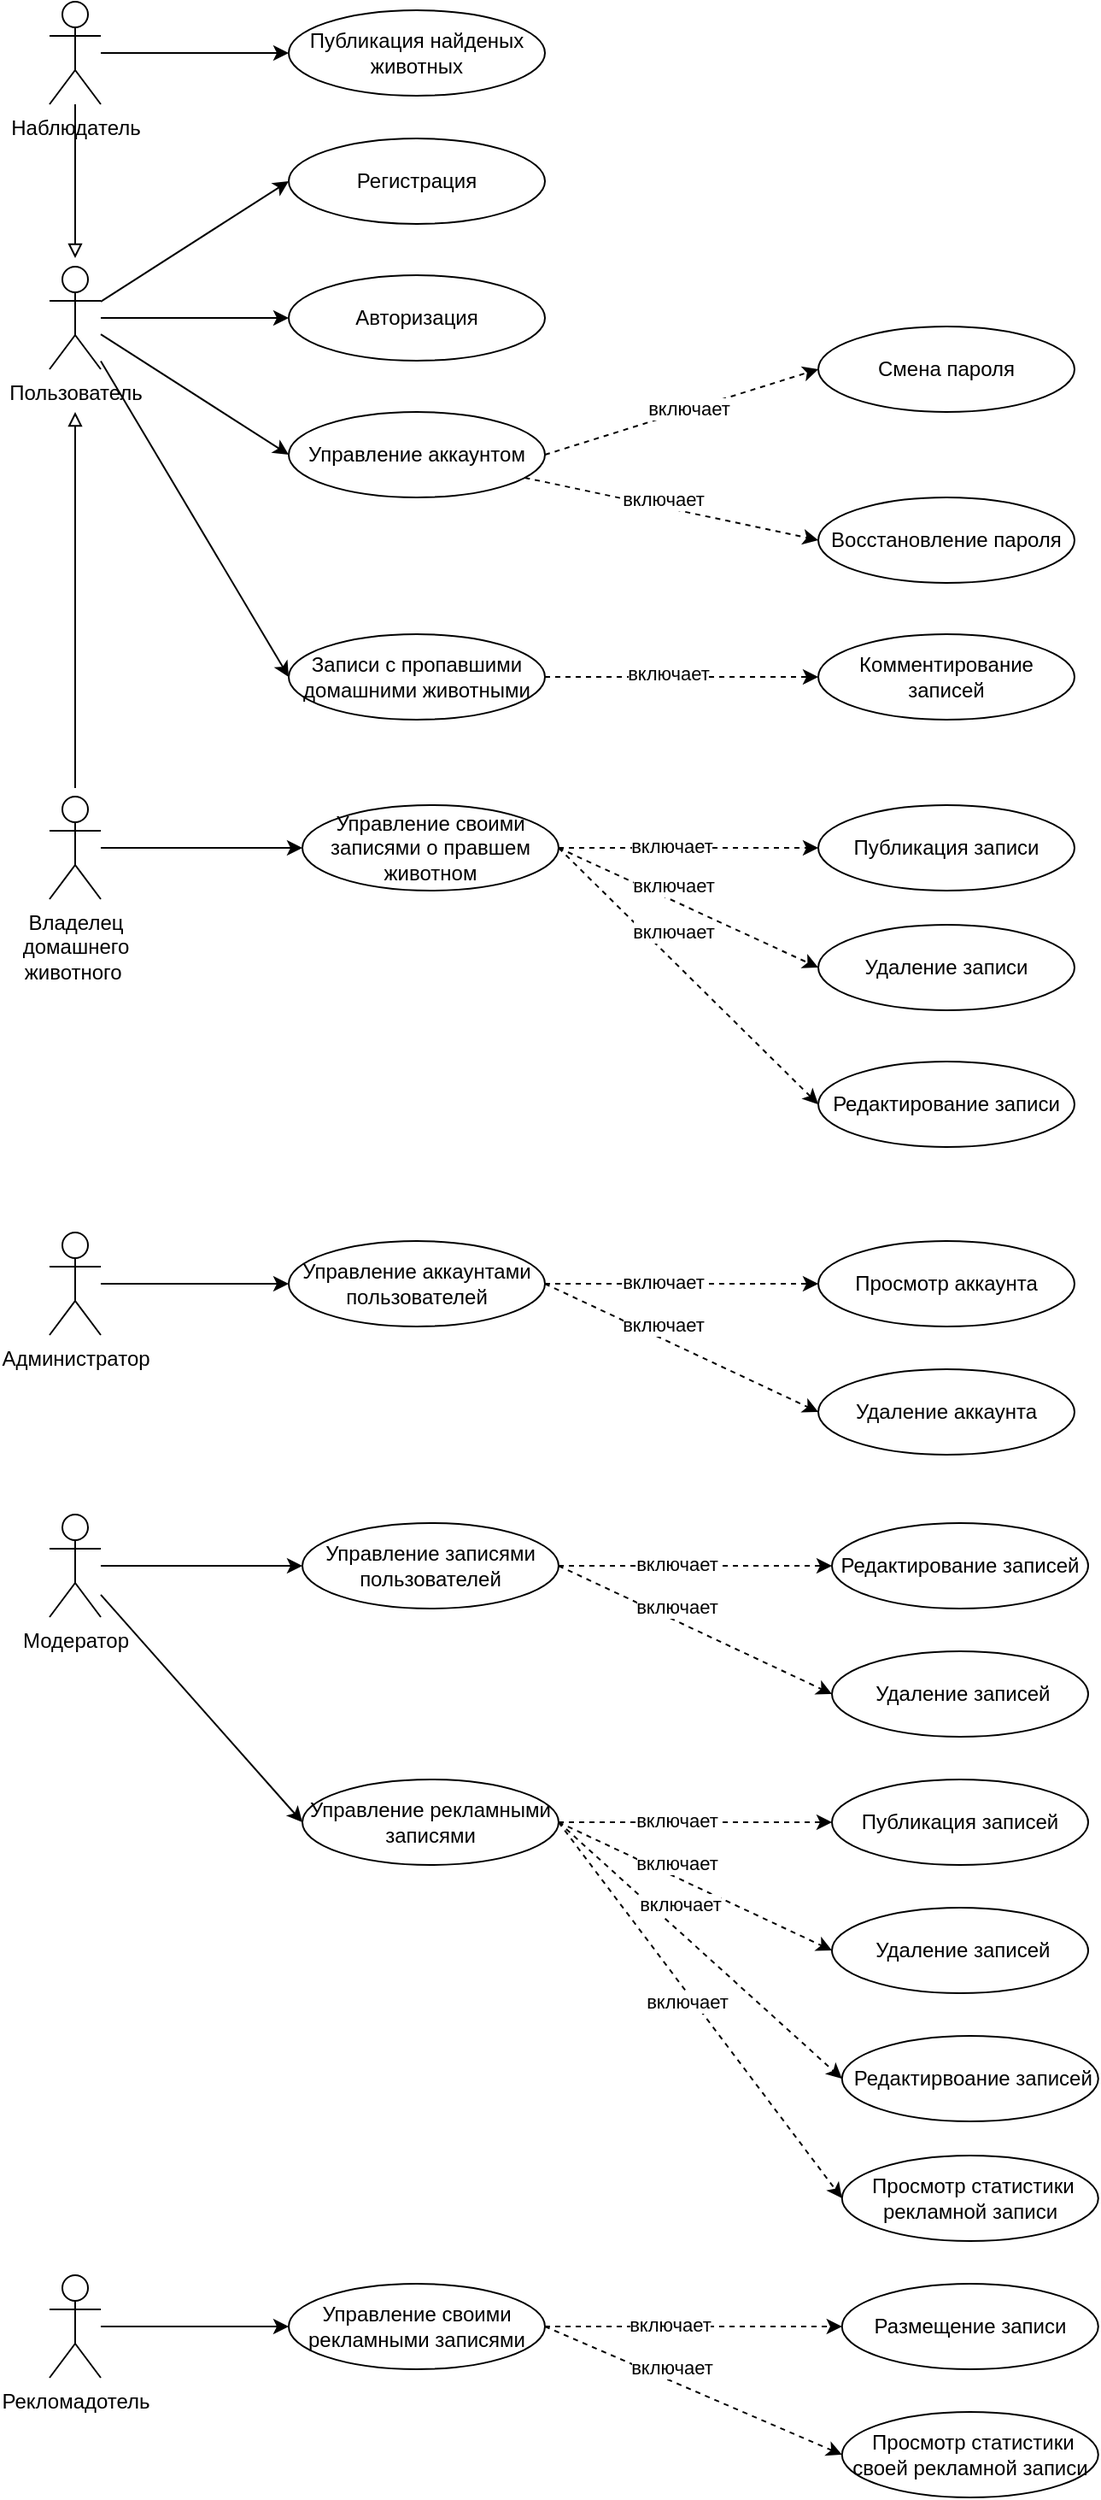<mxfile version="21.7.5" type="device">
  <diagram name="Страница — 1" id="g-rdGVcLVPXYEfXNsPD2">
    <mxGraphModel dx="955" dy="565" grid="1" gridSize="10" guides="1" tooltips="1" connect="1" arrows="1" fold="1" page="1" pageScale="1" pageWidth="827" pageHeight="1169" math="0" shadow="0">
      <root>
        <mxCell id="0" />
        <mxCell id="1" parent="0" />
        <mxCell id="BrDhmX7CSqBO9YSk4uF9-1" value="Регистрация" style="ellipse;whiteSpace=wrap;html=1;" vertex="1" parent="1">
          <mxGeometry x="180" y="80" width="150" height="50" as="geometry" />
        </mxCell>
        <mxCell id="BrDhmX7CSqBO9YSk4uF9-2" value="Авторизация" style="ellipse;whiteSpace=wrap;html=1;" vertex="1" parent="1">
          <mxGeometry x="180" y="160" width="150" height="50" as="geometry" />
        </mxCell>
        <mxCell id="BrDhmX7CSqBO9YSk4uF9-3" value="Восстановление пароля" style="ellipse;whiteSpace=wrap;html=1;" vertex="1" parent="1">
          <mxGeometry x="490" y="290" width="150" height="50" as="geometry" />
        </mxCell>
        <mxCell id="BrDhmX7CSqBO9YSk4uF9-6" value="Комментирование записей" style="ellipse;whiteSpace=wrap;html=1;" vertex="1" parent="1">
          <mxGeometry x="490" y="370" width="150" height="50" as="geometry" />
        </mxCell>
        <mxCell id="BrDhmX7CSqBO9YSk4uF9-8" style="rounded=0;orthogonalLoop=1;jettySize=auto;html=1;entryX=0;entryY=0.5;entryDx=0;entryDy=0;dashed=1;" edge="1" parent="1" source="BrDhmX7CSqBO9YSk4uF9-7" target="BrDhmX7CSqBO9YSk4uF9-3">
          <mxGeometry relative="1" as="geometry" />
        </mxCell>
        <mxCell id="BrDhmX7CSqBO9YSk4uF9-9" value="включает" style="edgeLabel;html=1;align=center;verticalAlign=middle;resizable=0;points=[];" vertex="1" connectable="0" parent="BrDhmX7CSqBO9YSk4uF9-8">
          <mxGeometry x="-0.402" y="3" relative="1" as="geometry">
            <mxPoint x="29" y="4" as="offset" />
          </mxGeometry>
        </mxCell>
        <mxCell id="BrDhmX7CSqBO9YSk4uF9-7" value="Управление аккаунтом" style="ellipse;whiteSpace=wrap;html=1;" vertex="1" parent="1">
          <mxGeometry x="180" y="240" width="150" height="50" as="geometry" />
        </mxCell>
        <mxCell id="BrDhmX7CSqBO9YSk4uF9-11" style="rounded=0;orthogonalLoop=1;jettySize=auto;html=1;entryX=0;entryY=0.5;entryDx=0;entryDy=0;dashed=1;exitX=1;exitY=0.5;exitDx=0;exitDy=0;" edge="1" target="BrDhmX7CSqBO9YSk4uF9-13" parent="1" source="BrDhmX7CSqBO9YSk4uF9-7">
          <mxGeometry relative="1" as="geometry">
            <mxPoint x="330" y="185" as="sourcePoint" />
          </mxGeometry>
        </mxCell>
        <mxCell id="BrDhmX7CSqBO9YSk4uF9-12" value="включает" style="edgeLabel;html=1;align=center;verticalAlign=middle;resizable=0;points=[];" vertex="1" connectable="0" parent="BrDhmX7CSqBO9YSk4uF9-11">
          <mxGeometry x="-0.402" y="3" relative="1" as="geometry">
            <mxPoint x="37" y="-9" as="offset" />
          </mxGeometry>
        </mxCell>
        <mxCell id="BrDhmX7CSqBO9YSk4uF9-13" value="Смена пароля" style="ellipse;whiteSpace=wrap;html=1;" vertex="1" parent="1">
          <mxGeometry x="490" y="190" width="150" height="50" as="geometry" />
        </mxCell>
        <mxCell id="BrDhmX7CSqBO9YSk4uF9-15" style="rounded=0;orthogonalLoop=1;jettySize=auto;html=1;entryX=0;entryY=0.5;entryDx=0;entryDy=0;" edge="1" parent="1" source="BrDhmX7CSqBO9YSk4uF9-14" target="BrDhmX7CSqBO9YSk4uF9-1">
          <mxGeometry relative="1" as="geometry" />
        </mxCell>
        <mxCell id="BrDhmX7CSqBO9YSk4uF9-16" style="rounded=0;orthogonalLoop=1;jettySize=auto;html=1;entryX=0;entryY=0.5;entryDx=0;entryDy=0;" edge="1" parent="1" source="BrDhmX7CSqBO9YSk4uF9-14" target="BrDhmX7CSqBO9YSk4uF9-2">
          <mxGeometry relative="1" as="geometry" />
        </mxCell>
        <mxCell id="BrDhmX7CSqBO9YSk4uF9-17" style="rounded=0;orthogonalLoop=1;jettySize=auto;html=1;entryX=0;entryY=0.5;entryDx=0;entryDy=0;" edge="1" parent="1" source="BrDhmX7CSqBO9YSk4uF9-14" target="BrDhmX7CSqBO9YSk4uF9-7">
          <mxGeometry relative="1" as="geometry" />
        </mxCell>
        <mxCell id="BrDhmX7CSqBO9YSk4uF9-30" style="rounded=0;orthogonalLoop=1;jettySize=auto;html=1;entryX=0;entryY=0.5;entryDx=0;entryDy=0;" edge="1" parent="1" source="BrDhmX7CSqBO9YSk4uF9-25" target="BrDhmX7CSqBO9YSk4uF9-29">
          <mxGeometry relative="1" as="geometry" />
        </mxCell>
        <mxCell id="BrDhmX7CSqBO9YSk4uF9-44" style="rounded=0;orthogonalLoop=1;jettySize=auto;html=1;entryX=0;entryY=0.5;entryDx=0;entryDy=0;" edge="1" parent="1" source="BrDhmX7CSqBO9YSk4uF9-14" target="BrDhmX7CSqBO9YSk4uF9-43">
          <mxGeometry relative="1" as="geometry" />
        </mxCell>
        <mxCell id="BrDhmX7CSqBO9YSk4uF9-14" value="Пользователь" style="shape=umlActor;verticalLabelPosition=bottom;verticalAlign=top;html=1;outlineConnect=0;" vertex="1" parent="1">
          <mxGeometry x="40" y="155" width="30" height="60" as="geometry" />
        </mxCell>
        <mxCell id="BrDhmX7CSqBO9YSk4uF9-24" style="rounded=0;orthogonalLoop=1;jettySize=auto;html=1;endArrow=block;endFill=0;" edge="1" parent="1" source="BrDhmX7CSqBO9YSk4uF9-21">
          <mxGeometry relative="1" as="geometry">
            <mxPoint x="55" y="150" as="targetPoint" />
          </mxGeometry>
        </mxCell>
        <mxCell id="BrDhmX7CSqBO9YSk4uF9-42" style="edgeStyle=orthogonalEdgeStyle;rounded=0;orthogonalLoop=1;jettySize=auto;html=1;entryX=0;entryY=0.5;entryDx=0;entryDy=0;" edge="1" parent="1" source="BrDhmX7CSqBO9YSk4uF9-21" target="BrDhmX7CSqBO9YSk4uF9-41">
          <mxGeometry relative="1" as="geometry" />
        </mxCell>
        <mxCell id="BrDhmX7CSqBO9YSk4uF9-21" value="Наблюдатель" style="shape=umlActor;verticalLabelPosition=bottom;verticalAlign=top;html=1;outlineConnect=0;" vertex="1" parent="1">
          <mxGeometry x="40" width="30" height="60" as="geometry" />
        </mxCell>
        <mxCell id="BrDhmX7CSqBO9YSk4uF9-25" value="Владелец &lt;br&gt;домашнего &lt;br&gt;животного&amp;nbsp;" style="shape=umlActor;verticalLabelPosition=bottom;verticalAlign=top;html=1;outlineConnect=0;" vertex="1" parent="1">
          <mxGeometry x="40" y="465" width="30" height="60" as="geometry" />
        </mxCell>
        <mxCell id="BrDhmX7CSqBO9YSk4uF9-27" style="rounded=0;orthogonalLoop=1;jettySize=auto;html=1;endArrow=block;endFill=0;" edge="1" parent="1">
          <mxGeometry relative="1" as="geometry">
            <mxPoint x="55" y="460" as="sourcePoint" />
            <mxPoint x="55" y="240" as="targetPoint" />
          </mxGeometry>
        </mxCell>
        <mxCell id="BrDhmX7CSqBO9YSk4uF9-34" style="rounded=0;orthogonalLoop=1;jettySize=auto;html=1;entryX=0;entryY=0.5;entryDx=0;entryDy=0;dashed=1;exitX=1;exitY=0.5;exitDx=0;exitDy=0;" edge="1" parent="1" source="BrDhmX7CSqBO9YSk4uF9-43" target="BrDhmX7CSqBO9YSk4uF9-6">
          <mxGeometry relative="1" as="geometry" />
        </mxCell>
        <mxCell id="BrDhmX7CSqBO9YSk4uF9-37" value="включает" style="edgeLabel;html=1;align=center;verticalAlign=middle;resizable=0;points=[];" vertex="1" connectable="0" parent="BrDhmX7CSqBO9YSk4uF9-34">
          <mxGeometry x="-0.5" y="-2" relative="1" as="geometry">
            <mxPoint x="32" y="-4" as="offset" />
          </mxGeometry>
        </mxCell>
        <mxCell id="BrDhmX7CSqBO9YSk4uF9-40" style="rounded=0;orthogonalLoop=1;jettySize=auto;html=1;entryX=0;entryY=0.5;entryDx=0;entryDy=0;dashed=1;" edge="1" parent="1" source="BrDhmX7CSqBO9YSk4uF9-29" target="BrDhmX7CSqBO9YSk4uF9-39">
          <mxGeometry relative="1" as="geometry" />
        </mxCell>
        <mxCell id="BrDhmX7CSqBO9YSk4uF9-45" value="включает" style="edgeLabel;html=1;align=center;verticalAlign=middle;resizable=0;points=[];" vertex="1" connectable="0" parent="BrDhmX7CSqBO9YSk4uF9-40">
          <mxGeometry x="-0.345" y="1" relative="1" as="geometry">
            <mxPoint x="16" as="offset" />
          </mxGeometry>
        </mxCell>
        <mxCell id="BrDhmX7CSqBO9YSk4uF9-29" value="Управление своими записями о правшем животном" style="ellipse;whiteSpace=wrap;html=1;" vertex="1" parent="1">
          <mxGeometry x="188" y="470" width="150" height="50" as="geometry" />
        </mxCell>
        <mxCell id="BrDhmX7CSqBO9YSk4uF9-53" style="edgeStyle=orthogonalEdgeStyle;rounded=0;orthogonalLoop=1;jettySize=auto;html=1;entryX=0;entryY=0.5;entryDx=0;entryDy=0;" edge="1" parent="1" source="BrDhmX7CSqBO9YSk4uF9-38" target="BrDhmX7CSqBO9YSk4uF9-54">
          <mxGeometry relative="1" as="geometry">
            <mxPoint x="180" y="750" as="targetPoint" />
          </mxGeometry>
        </mxCell>
        <mxCell id="BrDhmX7CSqBO9YSk4uF9-38" value="Администратор" style="shape=umlActor;verticalLabelPosition=bottom;verticalAlign=top;html=1;outlineConnect=0;" vertex="1" parent="1">
          <mxGeometry x="40" y="720" width="30" height="60" as="geometry" />
        </mxCell>
        <mxCell id="BrDhmX7CSqBO9YSk4uF9-39" value="Публикация записи" style="ellipse;whiteSpace=wrap;html=1;" vertex="1" parent="1">
          <mxGeometry x="490" y="470" width="150" height="50" as="geometry" />
        </mxCell>
        <mxCell id="BrDhmX7CSqBO9YSk4uF9-41" value="Публикация найденых животных" style="ellipse;whiteSpace=wrap;html=1;" vertex="1" parent="1">
          <mxGeometry x="180" y="5" width="150" height="50" as="geometry" />
        </mxCell>
        <mxCell id="BrDhmX7CSqBO9YSk4uF9-43" value="Записи с пропавшими домашними животными" style="ellipse;whiteSpace=wrap;html=1;" vertex="1" parent="1">
          <mxGeometry x="180" y="370" width="150" height="50" as="geometry" />
        </mxCell>
        <mxCell id="BrDhmX7CSqBO9YSk4uF9-47" style="rounded=0;orthogonalLoop=1;jettySize=auto;html=1;entryX=0;entryY=0.5;entryDx=0;entryDy=0;dashed=1;exitX=1;exitY=0.5;exitDx=0;exitDy=0;" edge="1" target="BrDhmX7CSqBO9YSk4uF9-49" parent="1" source="BrDhmX7CSqBO9YSk4uF9-29">
          <mxGeometry relative="1" as="geometry">
            <mxPoint x="338" y="565" as="sourcePoint" />
          </mxGeometry>
        </mxCell>
        <mxCell id="BrDhmX7CSqBO9YSk4uF9-48" value="включает" style="edgeLabel;html=1;align=center;verticalAlign=middle;resizable=0;points=[];" vertex="1" connectable="0" parent="BrDhmX7CSqBO9YSk4uF9-47">
          <mxGeometry x="-0.345" y="1" relative="1" as="geometry">
            <mxPoint x="16" as="offset" />
          </mxGeometry>
        </mxCell>
        <mxCell id="BrDhmX7CSqBO9YSk4uF9-49" value="Удаление записи" style="ellipse;whiteSpace=wrap;html=1;" vertex="1" parent="1">
          <mxGeometry x="490" y="540" width="150" height="50" as="geometry" />
        </mxCell>
        <mxCell id="BrDhmX7CSqBO9YSk4uF9-50" style="rounded=0;orthogonalLoop=1;jettySize=auto;html=1;entryX=0;entryY=0.5;entryDx=0;entryDy=0;dashed=1;exitX=1;exitY=0.5;exitDx=0;exitDy=0;" edge="1" target="BrDhmX7CSqBO9YSk4uF9-52" parent="1" source="BrDhmX7CSqBO9YSk4uF9-29">
          <mxGeometry relative="1" as="geometry">
            <mxPoint x="338" y="575" as="sourcePoint" />
          </mxGeometry>
        </mxCell>
        <mxCell id="BrDhmX7CSqBO9YSk4uF9-51" value="включает" style="edgeLabel;html=1;align=center;verticalAlign=middle;resizable=0;points=[];" vertex="1" connectable="0" parent="BrDhmX7CSqBO9YSk4uF9-50">
          <mxGeometry x="-0.345" y="1" relative="1" as="geometry">
            <mxPoint x="16" as="offset" />
          </mxGeometry>
        </mxCell>
        <mxCell id="BrDhmX7CSqBO9YSk4uF9-52" value="Редактирование записи" style="ellipse;whiteSpace=wrap;html=1;" vertex="1" parent="1">
          <mxGeometry x="490" y="620" width="150" height="50" as="geometry" />
        </mxCell>
        <mxCell id="BrDhmX7CSqBO9YSk4uF9-54" value="Управление аккаунтами пользователей" style="ellipse;whiteSpace=wrap;html=1;" vertex="1" parent="1">
          <mxGeometry x="180" y="725" width="150" height="50" as="geometry" />
        </mxCell>
        <mxCell id="BrDhmX7CSqBO9YSk4uF9-55" style="rounded=0;orthogonalLoop=1;jettySize=auto;html=1;entryX=0;entryY=0.5;entryDx=0;entryDy=0;dashed=1;exitX=1;exitY=0.5;exitDx=0;exitDy=0;" edge="1" target="BrDhmX7CSqBO9YSk4uF9-57" parent="1" source="BrDhmX7CSqBO9YSk4uF9-54">
          <mxGeometry relative="1" as="geometry">
            <mxPoint x="350" y="750" as="sourcePoint" />
          </mxGeometry>
        </mxCell>
        <mxCell id="BrDhmX7CSqBO9YSk4uF9-56" value="включает" style="edgeLabel;html=1;align=center;verticalAlign=middle;resizable=0;points=[];" vertex="1" connectable="0" parent="BrDhmX7CSqBO9YSk4uF9-55">
          <mxGeometry x="-0.345" y="1" relative="1" as="geometry">
            <mxPoint x="16" as="offset" />
          </mxGeometry>
        </mxCell>
        <mxCell id="BrDhmX7CSqBO9YSk4uF9-57" value="Просмотр аккаунта" style="ellipse;whiteSpace=wrap;html=1;" vertex="1" parent="1">
          <mxGeometry x="490" y="725" width="150" height="50" as="geometry" />
        </mxCell>
        <mxCell id="BrDhmX7CSqBO9YSk4uF9-59" style="rounded=0;orthogonalLoop=1;jettySize=auto;html=1;entryX=0;entryY=0.5;entryDx=0;entryDy=0;dashed=1;exitX=1;exitY=0.5;exitDx=0;exitDy=0;" edge="1" target="BrDhmX7CSqBO9YSk4uF9-61" parent="1" source="BrDhmX7CSqBO9YSk4uF9-54">
          <mxGeometry relative="1" as="geometry">
            <mxPoint x="330" y="825" as="sourcePoint" />
          </mxGeometry>
        </mxCell>
        <mxCell id="BrDhmX7CSqBO9YSk4uF9-60" value="включает" style="edgeLabel;html=1;align=center;verticalAlign=middle;resizable=0;points=[];" vertex="1" connectable="0" parent="BrDhmX7CSqBO9YSk4uF9-59">
          <mxGeometry x="-0.345" y="1" relative="1" as="geometry">
            <mxPoint x="16" as="offset" />
          </mxGeometry>
        </mxCell>
        <mxCell id="BrDhmX7CSqBO9YSk4uF9-61" value="Удаление аккаунта" style="ellipse;whiteSpace=wrap;html=1;" vertex="1" parent="1">
          <mxGeometry x="490" y="800" width="150" height="50" as="geometry" />
        </mxCell>
        <mxCell id="BrDhmX7CSqBO9YSk4uF9-62" value="Управление записями пользователей" style="ellipse;whiteSpace=wrap;html=1;" vertex="1" parent="1">
          <mxGeometry x="188" y="890" width="150" height="50" as="geometry" />
        </mxCell>
        <mxCell id="BrDhmX7CSqBO9YSk4uF9-64" style="rounded=0;orthogonalLoop=1;jettySize=auto;html=1;entryX=0;entryY=0.5;entryDx=0;entryDy=0;dashed=1;exitX=1;exitY=0.5;exitDx=0;exitDy=0;" edge="1" target="BrDhmX7CSqBO9YSk4uF9-66" parent="1" source="BrDhmX7CSqBO9YSk4uF9-62">
          <mxGeometry relative="1" as="geometry">
            <mxPoint x="338" y="915" as="sourcePoint" />
          </mxGeometry>
        </mxCell>
        <mxCell id="BrDhmX7CSqBO9YSk4uF9-65" value="включает" style="edgeLabel;html=1;align=center;verticalAlign=middle;resizable=0;points=[];" vertex="1" connectable="0" parent="BrDhmX7CSqBO9YSk4uF9-64">
          <mxGeometry x="-0.345" y="1" relative="1" as="geometry">
            <mxPoint x="16" as="offset" />
          </mxGeometry>
        </mxCell>
        <mxCell id="BrDhmX7CSqBO9YSk4uF9-66" value="Редактирование записей" style="ellipse;whiteSpace=wrap;html=1;" vertex="1" parent="1">
          <mxGeometry x="498" y="890" width="150" height="50" as="geometry" />
        </mxCell>
        <mxCell id="BrDhmX7CSqBO9YSk4uF9-67" style="rounded=0;orthogonalLoop=1;jettySize=auto;html=1;entryX=0;entryY=0.5;entryDx=0;entryDy=0;dashed=1;exitX=1;exitY=0.5;exitDx=0;exitDy=0;" edge="1" target="BrDhmX7CSqBO9YSk4uF9-69" parent="1" source="BrDhmX7CSqBO9YSk4uF9-62">
          <mxGeometry relative="1" as="geometry">
            <mxPoint x="338" y="915" as="sourcePoint" />
          </mxGeometry>
        </mxCell>
        <mxCell id="BrDhmX7CSqBO9YSk4uF9-68" value="включает" style="edgeLabel;html=1;align=center;verticalAlign=middle;resizable=0;points=[];" vertex="1" connectable="0" parent="BrDhmX7CSqBO9YSk4uF9-67">
          <mxGeometry x="-0.345" y="1" relative="1" as="geometry">
            <mxPoint x="16" as="offset" />
          </mxGeometry>
        </mxCell>
        <mxCell id="BrDhmX7CSqBO9YSk4uF9-69" value="&amp;nbsp;Удаление записей" style="ellipse;whiteSpace=wrap;html=1;" vertex="1" parent="1">
          <mxGeometry x="498" y="965" width="150" height="50" as="geometry" />
        </mxCell>
        <mxCell id="BrDhmX7CSqBO9YSk4uF9-71" style="edgeStyle=orthogonalEdgeStyle;rounded=0;orthogonalLoop=1;jettySize=auto;html=1;entryX=0;entryY=0.5;entryDx=0;entryDy=0;" edge="1" parent="1" source="BrDhmX7CSqBO9YSk4uF9-70" target="BrDhmX7CSqBO9YSk4uF9-62">
          <mxGeometry relative="1" as="geometry" />
        </mxCell>
        <mxCell id="BrDhmX7CSqBO9YSk4uF9-82" style="rounded=0;orthogonalLoop=1;jettySize=auto;html=1;entryX=0;entryY=0.5;entryDx=0;entryDy=0;" edge="1" parent="1" source="BrDhmX7CSqBO9YSk4uF9-70" target="BrDhmX7CSqBO9YSk4uF9-75">
          <mxGeometry relative="1" as="geometry" />
        </mxCell>
        <mxCell id="BrDhmX7CSqBO9YSk4uF9-70" value="Модератор" style="shape=umlActor;verticalLabelPosition=bottom;verticalAlign=top;html=1;outlineConnect=0;" vertex="1" parent="1">
          <mxGeometry x="40" y="885" width="30" height="60" as="geometry" />
        </mxCell>
        <mxCell id="BrDhmX7CSqBO9YSk4uF9-74" value="" style="edgeStyle=orthogonalEdgeStyle;rounded=0;orthogonalLoop=1;jettySize=auto;html=1;" edge="1" parent="1" source="BrDhmX7CSqBO9YSk4uF9-72" target="BrDhmX7CSqBO9YSk4uF9-73">
          <mxGeometry relative="1" as="geometry" />
        </mxCell>
        <mxCell id="BrDhmX7CSqBO9YSk4uF9-72" value="Рекломадотель" style="shape=umlActor;verticalLabelPosition=bottom;verticalAlign=top;html=1;outlineConnect=0;" vertex="1" parent="1">
          <mxGeometry x="40" y="1330" width="30" height="60" as="geometry" />
        </mxCell>
        <mxCell id="BrDhmX7CSqBO9YSk4uF9-73" value="Управление своими рекламными записями" style="ellipse;whiteSpace=wrap;html=1;" vertex="1" parent="1">
          <mxGeometry x="180" y="1335" width="150" height="50" as="geometry" />
        </mxCell>
        <mxCell id="BrDhmX7CSqBO9YSk4uF9-75" value="Управление рекламными записями" style="ellipse;whiteSpace=wrap;html=1;" vertex="1" parent="1">
          <mxGeometry x="188" y="1040" width="150" height="50" as="geometry" />
        </mxCell>
        <mxCell id="BrDhmX7CSqBO9YSk4uF9-76" style="rounded=0;orthogonalLoop=1;jettySize=auto;html=1;entryX=0;entryY=0.5;entryDx=0;entryDy=0;dashed=1;exitX=1;exitY=0.5;exitDx=0;exitDy=0;" edge="1" parent="1" source="BrDhmX7CSqBO9YSk4uF9-75" target="BrDhmX7CSqBO9YSk4uF9-78">
          <mxGeometry relative="1" as="geometry">
            <mxPoint x="338" y="1065" as="sourcePoint" />
          </mxGeometry>
        </mxCell>
        <mxCell id="BrDhmX7CSqBO9YSk4uF9-77" value="включает" style="edgeLabel;html=1;align=center;verticalAlign=middle;resizable=0;points=[];" vertex="1" connectable="0" parent="BrDhmX7CSqBO9YSk4uF9-76">
          <mxGeometry x="-0.345" y="1" relative="1" as="geometry">
            <mxPoint x="16" as="offset" />
          </mxGeometry>
        </mxCell>
        <mxCell id="BrDhmX7CSqBO9YSk4uF9-78" value="Публикация записей" style="ellipse;whiteSpace=wrap;html=1;" vertex="1" parent="1">
          <mxGeometry x="498" y="1040" width="150" height="50" as="geometry" />
        </mxCell>
        <mxCell id="BrDhmX7CSqBO9YSk4uF9-79" style="rounded=0;orthogonalLoop=1;jettySize=auto;html=1;entryX=0;entryY=0.5;entryDx=0;entryDy=0;dashed=1;exitX=1;exitY=0.5;exitDx=0;exitDy=0;" edge="1" parent="1" source="BrDhmX7CSqBO9YSk4uF9-75" target="BrDhmX7CSqBO9YSk4uF9-81">
          <mxGeometry relative="1" as="geometry">
            <mxPoint x="338" y="1065" as="sourcePoint" />
          </mxGeometry>
        </mxCell>
        <mxCell id="BrDhmX7CSqBO9YSk4uF9-80" value="включает" style="edgeLabel;html=1;align=center;verticalAlign=middle;resizable=0;points=[];" vertex="1" connectable="0" parent="BrDhmX7CSqBO9YSk4uF9-79">
          <mxGeometry x="-0.345" y="1" relative="1" as="geometry">
            <mxPoint x="16" as="offset" />
          </mxGeometry>
        </mxCell>
        <mxCell id="BrDhmX7CSqBO9YSk4uF9-81" value="&amp;nbsp;Удаление записей" style="ellipse;whiteSpace=wrap;html=1;" vertex="1" parent="1">
          <mxGeometry x="498" y="1115" width="150" height="50" as="geometry" />
        </mxCell>
        <mxCell id="BrDhmX7CSqBO9YSk4uF9-83" value="&amp;nbsp;Редактирвоание записей" style="ellipse;whiteSpace=wrap;html=1;" vertex="1" parent="1">
          <mxGeometry x="503.89" y="1190" width="150" height="50" as="geometry" />
        </mxCell>
        <mxCell id="BrDhmX7CSqBO9YSk4uF9-84" style="rounded=0;orthogonalLoop=1;jettySize=auto;html=1;entryX=0;entryY=0.5;entryDx=0;entryDy=0;dashed=1;exitX=1;exitY=0.5;exitDx=0;exitDy=0;" edge="1" parent="1" source="BrDhmX7CSqBO9YSk4uF9-75" target="BrDhmX7CSqBO9YSk4uF9-83">
          <mxGeometry relative="1" as="geometry">
            <mxPoint x="340" y="1080" as="sourcePoint" />
            <mxPoint x="490" y="1205" as="targetPoint" />
          </mxGeometry>
        </mxCell>
        <mxCell id="BrDhmX7CSqBO9YSk4uF9-85" value="включает" style="edgeLabel;html=1;align=center;verticalAlign=middle;resizable=0;points=[];" vertex="1" connectable="0" parent="BrDhmX7CSqBO9YSk4uF9-84">
          <mxGeometry x="-0.345" y="1" relative="1" as="geometry">
            <mxPoint x="16" as="offset" />
          </mxGeometry>
        </mxCell>
        <mxCell id="BrDhmX7CSqBO9YSk4uF9-86" style="rounded=0;orthogonalLoop=1;jettySize=auto;html=1;entryX=0;entryY=0.5;entryDx=0;entryDy=0;dashed=1;exitX=1;exitY=0.5;exitDx=0;exitDy=0;" edge="1" target="BrDhmX7CSqBO9YSk4uF9-88" parent="1" source="BrDhmX7CSqBO9YSk4uF9-73">
          <mxGeometry relative="1" as="geometry">
            <mxPoint x="370" y="1350" as="sourcePoint" />
          </mxGeometry>
        </mxCell>
        <mxCell id="BrDhmX7CSqBO9YSk4uF9-87" value="включает" style="edgeLabel;html=1;align=center;verticalAlign=middle;resizable=0;points=[];" vertex="1" connectable="0" parent="BrDhmX7CSqBO9YSk4uF9-86">
          <mxGeometry x="-0.345" y="1" relative="1" as="geometry">
            <mxPoint x="16" as="offset" />
          </mxGeometry>
        </mxCell>
        <mxCell id="BrDhmX7CSqBO9YSk4uF9-88" value="Размещение записи" style="ellipse;whiteSpace=wrap;html=1;" vertex="1" parent="1">
          <mxGeometry x="503.89" y="1335" width="150" height="50" as="geometry" />
        </mxCell>
        <mxCell id="BrDhmX7CSqBO9YSk4uF9-89" style="rounded=0;orthogonalLoop=1;jettySize=auto;html=1;entryX=0;entryY=0.5;entryDx=0;entryDy=0;dashed=1;exitX=1;exitY=0.5;exitDx=0;exitDy=0;" edge="1" target="BrDhmX7CSqBO9YSk4uF9-91" parent="1" source="BrDhmX7CSqBO9YSk4uF9-73">
          <mxGeometry relative="1" as="geometry">
            <mxPoint x="370" y="1350" as="sourcePoint" />
          </mxGeometry>
        </mxCell>
        <mxCell id="BrDhmX7CSqBO9YSk4uF9-90" value="включает" style="edgeLabel;html=1;align=center;verticalAlign=middle;resizable=0;points=[];" vertex="1" connectable="0" parent="BrDhmX7CSqBO9YSk4uF9-89">
          <mxGeometry x="-0.345" y="1" relative="1" as="geometry">
            <mxPoint x="16" as="offset" />
          </mxGeometry>
        </mxCell>
        <mxCell id="BrDhmX7CSqBO9YSk4uF9-91" value="&amp;nbsp;Просмотр статистики своей рекламной записи" style="ellipse;whiteSpace=wrap;html=1;" vertex="1" parent="1">
          <mxGeometry x="503.89" y="1410" width="150" height="50" as="geometry" />
        </mxCell>
        <mxCell id="BrDhmX7CSqBO9YSk4uF9-95" value="&amp;nbsp;Просмотр статистики рекламной записи" style="ellipse;whiteSpace=wrap;html=1;" vertex="1" parent="1">
          <mxGeometry x="503.89" y="1260" width="150" height="50" as="geometry" />
        </mxCell>
        <mxCell id="BrDhmX7CSqBO9YSk4uF9-96" style="rounded=0;orthogonalLoop=1;jettySize=auto;html=1;entryX=0;entryY=0.5;entryDx=0;entryDy=0;dashed=1;exitX=1;exitY=0.5;exitDx=0;exitDy=0;" edge="1" parent="1" source="BrDhmX7CSqBO9YSk4uF9-75" target="BrDhmX7CSqBO9YSk4uF9-95">
          <mxGeometry relative="1" as="geometry">
            <mxPoint x="348" y="1075" as="sourcePoint" />
            <mxPoint x="514" y="1225" as="targetPoint" />
          </mxGeometry>
        </mxCell>
        <mxCell id="BrDhmX7CSqBO9YSk4uF9-97" value="включает" style="edgeLabel;html=1;align=center;verticalAlign=middle;resizable=0;points=[];" vertex="1" connectable="0" parent="BrDhmX7CSqBO9YSk4uF9-96">
          <mxGeometry x="-0.345" y="1" relative="1" as="geometry">
            <mxPoint x="20" y="33" as="offset" />
          </mxGeometry>
        </mxCell>
      </root>
    </mxGraphModel>
  </diagram>
</mxfile>
